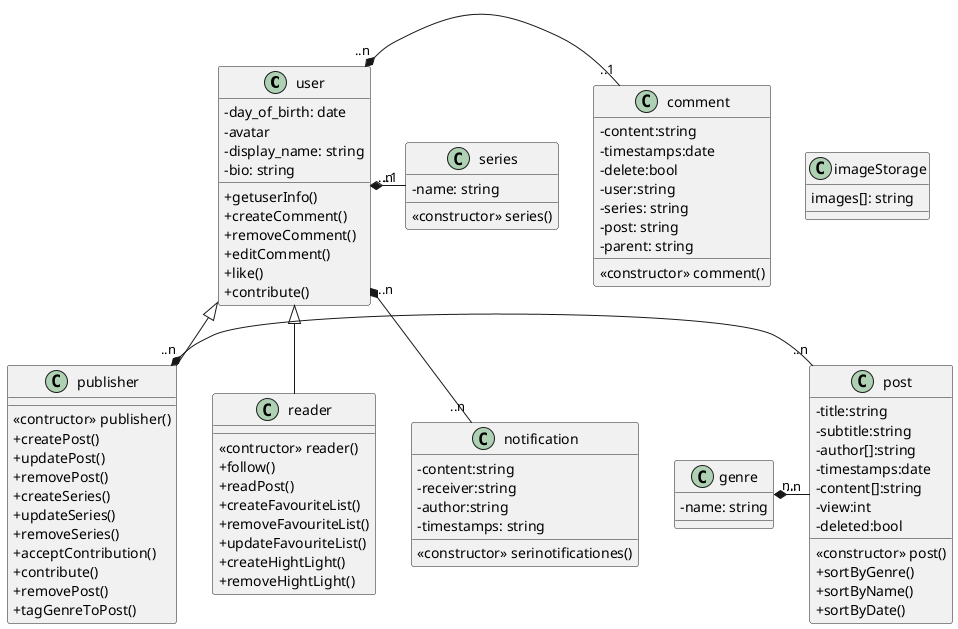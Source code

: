 @startuml class diagram
skinparam classAttributeIconSize 0
class user {
    -day_of_birth: date
    -avatar
    -display_name: string
    -bio: string
    +getuserInfo()
    +createComment()
    +removeComment()
    +editComment()
    +like()
    +contribute()
}


class reader {
    <<contructor>> reader()
    +follow()
    +readPost()
    +createFavouriteList()
    +removeFavouriteList()
    +updateFavouriteList()
    +createHightLight()
    +removeHightLight()
}

class publisher {
    <<contructor>> publisher()
    +createPost()
    +updatePost()
    +removePost()
    +createSeries()
    +updateSeries()
    +removeSeries()
    +acceptContribution()
    +contribute()
    +removePost()
    +tagGenreToPost()
    
}

class post {
    
    <<constructor>> post()
    -title:string
    -subtitle:string
    -author[]:string
    -timestamps:date
    -content[]:string
    -view:int
    -deleted:bool
    +sortByGenre()
    +sortByName()
    +sortByDate()
}


class genre {   
    -name: string
    
}

class imageStorage {
    images[]: string
}

class comment {
    <<constructor>> comment()
    -content:string
    -timestamps:date
    -delete:bool
    -user:string
    -series: string
    -post: string
    -parent: string

}
class series {
    <<constructor>> series()
    -name: string

}
class notification {
     <<constructor>> serinotificationes()
    -content:string
    -receiver:string
    -author:string
    -timestamps: string
}

user <|-- publisher
user "..n" *-- "..n" notification
user <|-- reader
user "..n" *- "..1" comment
publisher "..n"*-"..n" post
user "..n"*-"..1" series
genre "n.."*-"..n" post

@enduml
